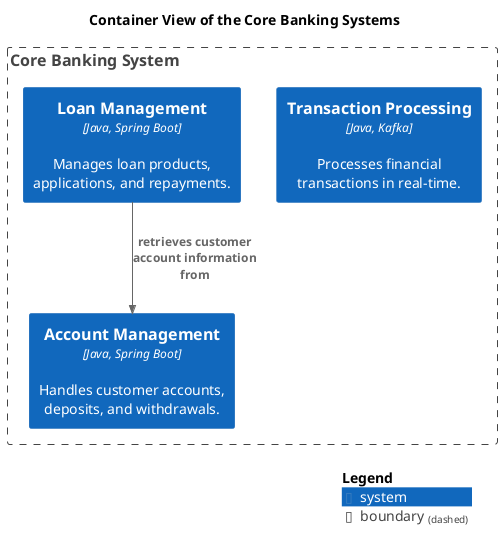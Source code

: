 @startuml container-view
!include <C4/C4_Container.puml>
!include <awslib14/AWSCommon>
!include <awslib14/AWSC4Integration>
!include <azure/AzureCommon>
!include <azure/AzureC4Integration>
!include <tupadr3/common>


LAYOUT_TOP_DOWN()




title Container View of the Core Banking Systems
Boundary(mybank_coreBanking_contextBoundary, "Core Banking System") {
  System(mybank_coreBanking_transactionProcessingSystem, "Transaction Processing", $descr="Processes financial transactions in real-time.", $type="Java, Kafka")
  System(mybank_coreBanking_loanManagementSystem, "Loan Management", $descr="Manages loan products, applications, and repayments.", $type="Java, Spring Boot")
  System(mybank_coreBanking_accountManagementSystem, "Account Management", $descr="Handles customer accounts, deposits, and withdrawals.", $type="Java, Spring Boot")
}
Rel(mybank_coreBanking_loanManagementSystem, mybank_coreBanking_accountManagementSystem, "retrieves customer account information from")
SHOW_LEGEND()
@enduml
